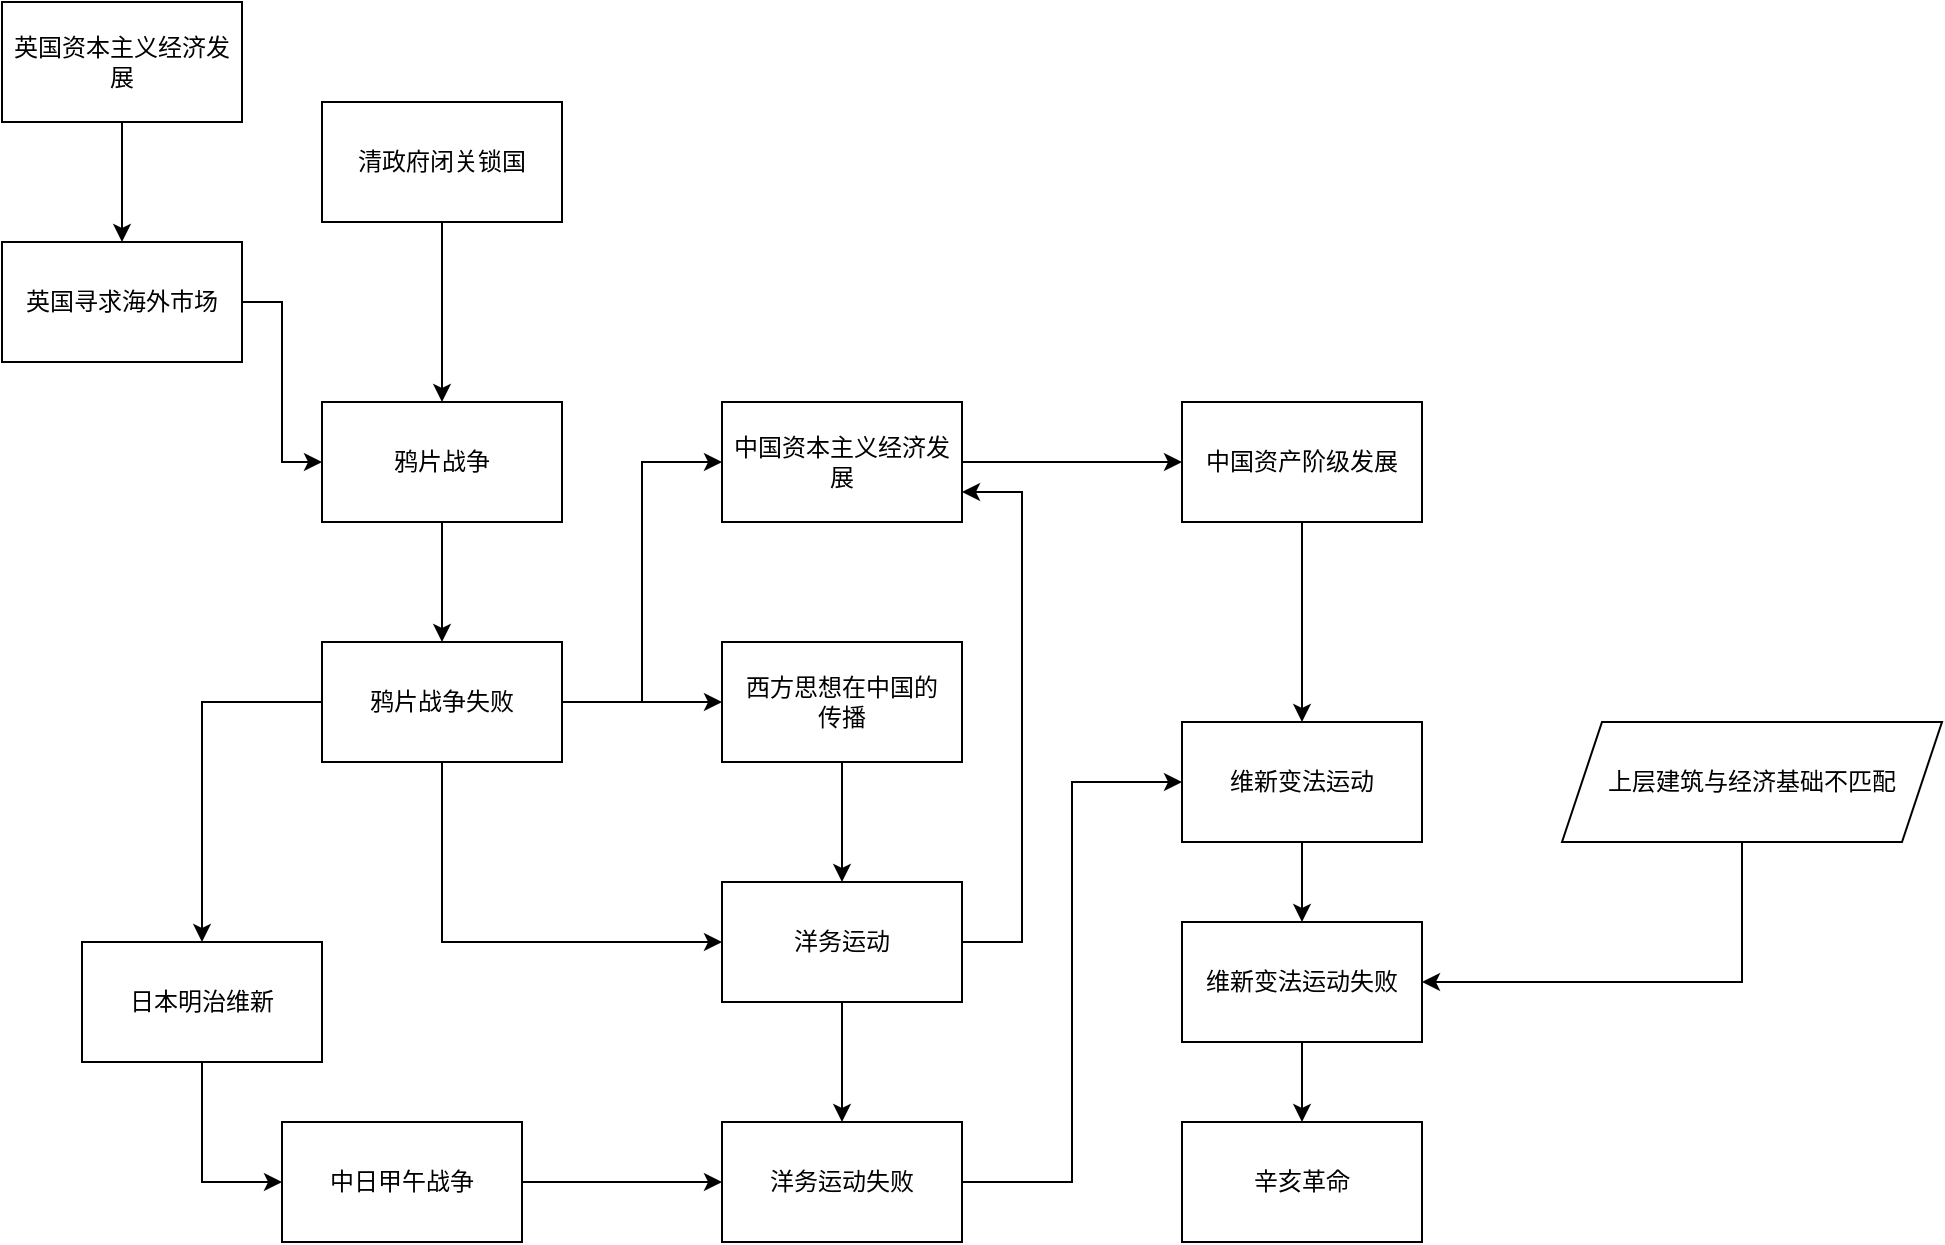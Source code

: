 <mxfile version="21.6.6" type="github">
  <diagram name="Page-1" id="7m4uo4GMCayqNNpe3dpX">
    <mxGraphModel dx="1002" dy="541" grid="1" gridSize="10" guides="1" tooltips="1" connect="1" arrows="1" fold="1" page="1" pageScale="1" pageWidth="850" pageHeight="1100" math="0" shadow="0">
      <root>
        <mxCell id="0" />
        <mxCell id="1" parent="0" />
        <mxCell id="l_-5iuy91tXy2IB9srBs-10" style="edgeStyle=orthogonalEdgeStyle;rounded=0;orthogonalLoop=1;jettySize=auto;html=1;" edge="1" parent="1" source="l_-5iuy91tXy2IB9srBs-1" target="l_-5iuy91tXy2IB9srBs-9">
          <mxGeometry relative="1" as="geometry" />
        </mxCell>
        <mxCell id="l_-5iuy91tXy2IB9srBs-1" value="鸦片战争" style="rounded=0;whiteSpace=wrap;html=1;" vertex="1" parent="1">
          <mxGeometry x="180" y="250" width="120" height="60" as="geometry" />
        </mxCell>
        <mxCell id="l_-5iuy91tXy2IB9srBs-5" style="edgeStyle=orthogonalEdgeStyle;rounded=0;orthogonalLoop=1;jettySize=auto;html=1;entryX=0.5;entryY=0;entryDx=0;entryDy=0;" edge="1" parent="1" source="l_-5iuy91tXy2IB9srBs-3" target="l_-5iuy91tXy2IB9srBs-4">
          <mxGeometry relative="1" as="geometry" />
        </mxCell>
        <mxCell id="l_-5iuy91tXy2IB9srBs-3" value="英国资本主义经济发展" style="rounded=0;whiteSpace=wrap;html=1;" vertex="1" parent="1">
          <mxGeometry x="20" y="50" width="120" height="60" as="geometry" />
        </mxCell>
        <mxCell id="l_-5iuy91tXy2IB9srBs-6" style="edgeStyle=orthogonalEdgeStyle;rounded=0;orthogonalLoop=1;jettySize=auto;html=1;entryX=0;entryY=0.5;entryDx=0;entryDy=0;" edge="1" parent="1" source="l_-5iuy91tXy2IB9srBs-4" target="l_-5iuy91tXy2IB9srBs-1">
          <mxGeometry relative="1" as="geometry" />
        </mxCell>
        <mxCell id="l_-5iuy91tXy2IB9srBs-4" value="英国寻求海外市场" style="rounded=0;whiteSpace=wrap;html=1;" vertex="1" parent="1">
          <mxGeometry x="20" y="170" width="120" height="60" as="geometry" />
        </mxCell>
        <mxCell id="l_-5iuy91tXy2IB9srBs-8" style="edgeStyle=orthogonalEdgeStyle;rounded=0;orthogonalLoop=1;jettySize=auto;html=1;" edge="1" parent="1" source="l_-5iuy91tXy2IB9srBs-7" target="l_-5iuy91tXy2IB9srBs-1">
          <mxGeometry relative="1" as="geometry" />
        </mxCell>
        <mxCell id="l_-5iuy91tXy2IB9srBs-7" value="清政府闭关锁国" style="rounded=0;whiteSpace=wrap;html=1;" vertex="1" parent="1">
          <mxGeometry x="180" y="100" width="120" height="60" as="geometry" />
        </mxCell>
        <mxCell id="l_-5iuy91tXy2IB9srBs-14" style="edgeStyle=orthogonalEdgeStyle;rounded=0;orthogonalLoop=1;jettySize=auto;html=1;entryX=0;entryY=0.5;entryDx=0;entryDy=0;" edge="1" parent="1" source="l_-5iuy91tXy2IB9srBs-9" target="l_-5iuy91tXy2IB9srBs-13">
          <mxGeometry relative="1" as="geometry" />
        </mxCell>
        <mxCell id="l_-5iuy91tXy2IB9srBs-17" style="edgeStyle=orthogonalEdgeStyle;rounded=0;orthogonalLoop=1;jettySize=auto;html=1;entryX=0;entryY=0.5;entryDx=0;entryDy=0;" edge="1" parent="1" source="l_-5iuy91tXy2IB9srBs-9" target="l_-5iuy91tXy2IB9srBs-15">
          <mxGeometry relative="1" as="geometry">
            <Array as="points">
              <mxPoint x="240" y="520" />
            </Array>
          </mxGeometry>
        </mxCell>
        <mxCell id="l_-5iuy91tXy2IB9srBs-21" style="edgeStyle=orthogonalEdgeStyle;rounded=0;orthogonalLoop=1;jettySize=auto;html=1;entryX=0.5;entryY=0;entryDx=0;entryDy=0;" edge="1" parent="1" source="l_-5iuy91tXy2IB9srBs-9" target="l_-5iuy91tXy2IB9srBs-20">
          <mxGeometry relative="1" as="geometry">
            <Array as="points">
              <mxPoint x="120" y="400" />
            </Array>
          </mxGeometry>
        </mxCell>
        <mxCell id="l_-5iuy91tXy2IB9srBs-29" style="edgeStyle=orthogonalEdgeStyle;rounded=0;orthogonalLoop=1;jettySize=auto;html=1;entryX=0;entryY=0.5;entryDx=0;entryDy=0;" edge="1" parent="1" source="l_-5iuy91tXy2IB9srBs-9" target="l_-5iuy91tXy2IB9srBs-28">
          <mxGeometry relative="1" as="geometry" />
        </mxCell>
        <mxCell id="l_-5iuy91tXy2IB9srBs-9" value="鸦片战争失败" style="rounded=0;whiteSpace=wrap;html=1;" vertex="1" parent="1">
          <mxGeometry x="180" y="370" width="120" height="60" as="geometry" />
        </mxCell>
        <mxCell id="l_-5iuy91tXy2IB9srBs-16" style="edgeStyle=orthogonalEdgeStyle;rounded=0;orthogonalLoop=1;jettySize=auto;html=1;entryX=0.5;entryY=0;entryDx=0;entryDy=0;" edge="1" parent="1" source="l_-5iuy91tXy2IB9srBs-13" target="l_-5iuy91tXy2IB9srBs-15">
          <mxGeometry relative="1" as="geometry" />
        </mxCell>
        <mxCell id="l_-5iuy91tXy2IB9srBs-13" value="西方思想在中国的&lt;br&gt;传播" style="rounded=0;whiteSpace=wrap;html=1;" vertex="1" parent="1">
          <mxGeometry x="380" y="370" width="120" height="60" as="geometry" />
        </mxCell>
        <mxCell id="l_-5iuy91tXy2IB9srBs-19" style="edgeStyle=orthogonalEdgeStyle;rounded=0;orthogonalLoop=1;jettySize=auto;html=1;" edge="1" parent="1" source="l_-5iuy91tXy2IB9srBs-15" target="l_-5iuy91tXy2IB9srBs-18">
          <mxGeometry relative="1" as="geometry" />
        </mxCell>
        <mxCell id="l_-5iuy91tXy2IB9srBs-27" style="edgeStyle=orthogonalEdgeStyle;rounded=0;orthogonalLoop=1;jettySize=auto;html=1;entryX=1;entryY=0.75;entryDx=0;entryDy=0;" edge="1" parent="1" source="l_-5iuy91tXy2IB9srBs-15" target="l_-5iuy91tXy2IB9srBs-28">
          <mxGeometry relative="1" as="geometry">
            <Array as="points">
              <mxPoint x="530" y="520" />
              <mxPoint x="530" y="295" />
            </Array>
          </mxGeometry>
        </mxCell>
        <mxCell id="l_-5iuy91tXy2IB9srBs-15" value="洋务运动" style="rounded=0;whiteSpace=wrap;html=1;" vertex="1" parent="1">
          <mxGeometry x="380" y="490" width="120" height="60" as="geometry" />
        </mxCell>
        <mxCell id="l_-5iuy91tXy2IB9srBs-36" style="edgeStyle=orthogonalEdgeStyle;rounded=0;orthogonalLoop=1;jettySize=auto;html=1;entryX=0;entryY=0.5;entryDx=0;entryDy=0;" edge="1" parent="1" source="l_-5iuy91tXy2IB9srBs-18" target="l_-5iuy91tXy2IB9srBs-32">
          <mxGeometry relative="1" as="geometry" />
        </mxCell>
        <mxCell id="l_-5iuy91tXy2IB9srBs-18" value="洋务运动失败" style="rounded=0;whiteSpace=wrap;html=1;" vertex="1" parent="1">
          <mxGeometry x="380" y="610" width="120" height="60" as="geometry" />
        </mxCell>
        <mxCell id="l_-5iuy91tXy2IB9srBs-24" style="edgeStyle=orthogonalEdgeStyle;rounded=0;orthogonalLoop=1;jettySize=auto;html=1;entryX=0;entryY=0.5;entryDx=0;entryDy=0;" edge="1" parent="1" source="l_-5iuy91tXy2IB9srBs-20" target="l_-5iuy91tXy2IB9srBs-22">
          <mxGeometry relative="1" as="geometry" />
        </mxCell>
        <mxCell id="l_-5iuy91tXy2IB9srBs-20" value="日本明治维新" style="rounded=0;whiteSpace=wrap;html=1;" vertex="1" parent="1">
          <mxGeometry x="60" y="520" width="120" height="60" as="geometry" />
        </mxCell>
        <mxCell id="l_-5iuy91tXy2IB9srBs-23" style="edgeStyle=orthogonalEdgeStyle;rounded=0;orthogonalLoop=1;jettySize=auto;html=1;entryX=0;entryY=0.5;entryDx=0;entryDy=0;" edge="1" parent="1" source="l_-5iuy91tXy2IB9srBs-22" target="l_-5iuy91tXy2IB9srBs-18">
          <mxGeometry relative="1" as="geometry" />
        </mxCell>
        <mxCell id="l_-5iuy91tXy2IB9srBs-22" value="中日甲午战争" style="rounded=0;whiteSpace=wrap;html=1;" vertex="1" parent="1">
          <mxGeometry x="160" y="610" width="120" height="60" as="geometry" />
        </mxCell>
        <mxCell id="l_-5iuy91tXy2IB9srBs-33" style="edgeStyle=orthogonalEdgeStyle;rounded=0;orthogonalLoop=1;jettySize=auto;html=1;entryX=0.5;entryY=0;entryDx=0;entryDy=0;" edge="1" parent="1" source="l_-5iuy91tXy2IB9srBs-25" target="l_-5iuy91tXy2IB9srBs-32">
          <mxGeometry relative="1" as="geometry" />
        </mxCell>
        <mxCell id="l_-5iuy91tXy2IB9srBs-25" value="中国资产阶级发展" style="rounded=0;whiteSpace=wrap;html=1;" vertex="1" parent="1">
          <mxGeometry x="610" y="250" width="120" height="60" as="geometry" />
        </mxCell>
        <mxCell id="l_-5iuy91tXy2IB9srBs-31" style="edgeStyle=orthogonalEdgeStyle;rounded=0;orthogonalLoop=1;jettySize=auto;html=1;entryX=0;entryY=0.5;entryDx=0;entryDy=0;" edge="1" parent="1" source="l_-5iuy91tXy2IB9srBs-28" target="l_-5iuy91tXy2IB9srBs-25">
          <mxGeometry relative="1" as="geometry" />
        </mxCell>
        <mxCell id="l_-5iuy91tXy2IB9srBs-28" value="中国资本主义经济发展" style="rounded=0;whiteSpace=wrap;html=1;" vertex="1" parent="1">
          <mxGeometry x="380" y="250" width="120" height="60" as="geometry" />
        </mxCell>
        <mxCell id="l_-5iuy91tXy2IB9srBs-35" style="edgeStyle=orthogonalEdgeStyle;rounded=0;orthogonalLoop=1;jettySize=auto;html=1;entryX=0.5;entryY=0;entryDx=0;entryDy=0;" edge="1" parent="1" source="l_-5iuy91tXy2IB9srBs-32" target="l_-5iuy91tXy2IB9srBs-34">
          <mxGeometry relative="1" as="geometry" />
        </mxCell>
        <mxCell id="l_-5iuy91tXy2IB9srBs-32" value="维新变法运动" style="rounded=0;whiteSpace=wrap;html=1;" vertex="1" parent="1">
          <mxGeometry x="610" y="410" width="120" height="60" as="geometry" />
        </mxCell>
        <mxCell id="l_-5iuy91tXy2IB9srBs-42" style="edgeStyle=orthogonalEdgeStyle;rounded=0;orthogonalLoop=1;jettySize=auto;html=1;entryX=0.5;entryY=0;entryDx=0;entryDy=0;" edge="1" parent="1" source="l_-5iuy91tXy2IB9srBs-34" target="l_-5iuy91tXy2IB9srBs-41">
          <mxGeometry relative="1" as="geometry" />
        </mxCell>
        <mxCell id="l_-5iuy91tXy2IB9srBs-34" value="维新变法运动失败" style="rounded=0;whiteSpace=wrap;html=1;" vertex="1" parent="1">
          <mxGeometry x="610" y="510" width="120" height="60" as="geometry" />
        </mxCell>
        <mxCell id="l_-5iuy91tXy2IB9srBs-40" style="edgeStyle=orthogonalEdgeStyle;rounded=0;orthogonalLoop=1;jettySize=auto;html=1;entryX=1;entryY=0.5;entryDx=0;entryDy=0;" edge="1" parent="1" source="l_-5iuy91tXy2IB9srBs-38" target="l_-5iuy91tXy2IB9srBs-34">
          <mxGeometry relative="1" as="geometry">
            <Array as="points">
              <mxPoint x="890" y="540" />
            </Array>
          </mxGeometry>
        </mxCell>
        <mxCell id="l_-5iuy91tXy2IB9srBs-38" value="上层建筑与经济基础不匹配" style="shape=parallelogram;perimeter=parallelogramPerimeter;whiteSpace=wrap;html=1;fixedSize=1;" vertex="1" parent="1">
          <mxGeometry x="800" y="410" width="190" height="60" as="geometry" />
        </mxCell>
        <mxCell id="l_-5iuy91tXy2IB9srBs-41" value="辛亥革命" style="rounded=0;whiteSpace=wrap;html=1;" vertex="1" parent="1">
          <mxGeometry x="610" y="610" width="120" height="60" as="geometry" />
        </mxCell>
      </root>
    </mxGraphModel>
  </diagram>
</mxfile>
